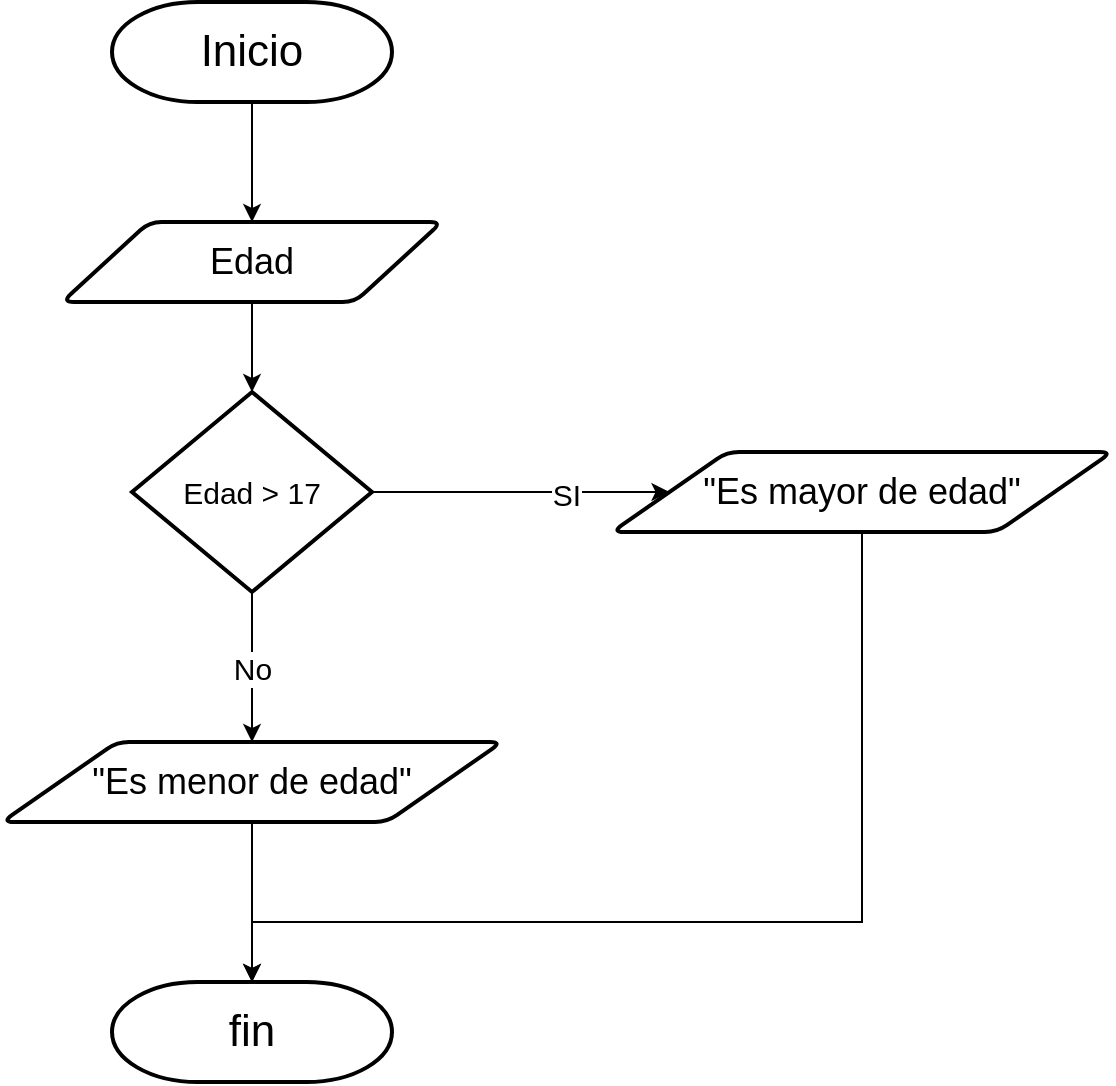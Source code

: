 <mxfile version="20.5.0" type="device" pages="2"><diagram id="O5j9rF-9G3eWhNWAc8YI" name="Persona_Mayor_Menor"><mxGraphModel dx="1247" dy="777" grid="0" gridSize="10" guides="1" tooltips="1" connect="1" arrows="1" fold="1" page="1" pageScale="1" pageWidth="827" pageHeight="1169" math="0" shadow="0"><root><mxCell id="0"/><mxCell id="1" parent="0"/><mxCell id="nQtnHzPx89S7mtRWk-l--7" style="edgeStyle=orthogonalEdgeStyle;rounded=0;orthogonalLoop=1;jettySize=auto;html=1;exitX=0.5;exitY=1;exitDx=0;exitDy=0;exitPerimeter=0;entryX=0.5;entryY=0;entryDx=0;entryDy=0;fontSize=18;" parent="1" source="nQtnHzPx89S7mtRWk-l--1" target="nQtnHzPx89S7mtRWk-l--4" edge="1"><mxGeometry relative="1" as="geometry"/></mxCell><mxCell id="nQtnHzPx89S7mtRWk-l--1" value="Inicio" style="strokeWidth=2;html=1;shape=mxgraph.flowchart.terminator;whiteSpace=wrap;fontSize=22;" parent="1" vertex="1"><mxGeometry x="180" y="60" width="140" height="50" as="geometry"/></mxCell><mxCell id="nQtnHzPx89S7mtRWk-l--11" value="No" style="edgeStyle=orthogonalEdgeStyle;rounded=0;orthogonalLoop=1;jettySize=auto;html=1;exitX=0.5;exitY=1;exitDx=0;exitDy=0;exitPerimeter=0;entryX=0.5;entryY=0;entryDx=0;entryDy=0;fontSize=15;" parent="1" source="nQtnHzPx89S7mtRWk-l--3" target="nQtnHzPx89S7mtRWk-l--10" edge="1"><mxGeometry relative="1" as="geometry"/></mxCell><mxCell id="nQtnHzPx89S7mtRWk-l--12" style="edgeStyle=orthogonalEdgeStyle;rounded=0;orthogonalLoop=1;jettySize=auto;html=1;exitX=1;exitY=0.5;exitDx=0;exitDy=0;exitPerimeter=0;entryX=0;entryY=0.5;entryDx=0;entryDy=0;fontSize=15;" parent="1" source="nQtnHzPx89S7mtRWk-l--3" target="nQtnHzPx89S7mtRWk-l--9" edge="1"><mxGeometry relative="1" as="geometry"/></mxCell><mxCell id="nQtnHzPx89S7mtRWk-l--13" value="SI" style="edgeLabel;html=1;align=center;verticalAlign=middle;resizable=0;points=[];fontSize=15;" parent="nQtnHzPx89S7mtRWk-l--12" vertex="1" connectable="0"><mxGeometry x="0.299" y="-1" relative="1" as="geometry"><mxPoint as="offset"/></mxGeometry></mxCell><mxCell id="nQtnHzPx89S7mtRWk-l--3" value="Edad &amp;gt; 17" style="strokeWidth=2;html=1;shape=mxgraph.flowchart.decision;whiteSpace=wrap;fontSize=15;" parent="1" vertex="1"><mxGeometry x="190" y="255" width="120" height="100" as="geometry"/></mxCell><mxCell id="nQtnHzPx89S7mtRWk-l--8" style="edgeStyle=orthogonalEdgeStyle;rounded=0;orthogonalLoop=1;jettySize=auto;html=1;exitX=0.5;exitY=1;exitDx=0;exitDy=0;entryX=0.5;entryY=0;entryDx=0;entryDy=0;entryPerimeter=0;fontSize=18;" parent="1" source="nQtnHzPx89S7mtRWk-l--4" target="nQtnHzPx89S7mtRWk-l--3" edge="1"><mxGeometry relative="1" as="geometry"/></mxCell><mxCell id="nQtnHzPx89S7mtRWk-l--4" value="Edad" style="shape=parallelogram;html=1;strokeWidth=2;perimeter=parallelogramPerimeter;whiteSpace=wrap;rounded=1;arcSize=12;size=0.23;fontSize=18;" parent="1" vertex="1"><mxGeometry x="155" y="170" width="190" height="40" as="geometry"/></mxCell><mxCell id="nQtnHzPx89S7mtRWk-l--6" value="fin" style="strokeWidth=2;html=1;shape=mxgraph.flowchart.terminator;whiteSpace=wrap;fontSize=22;" parent="1" vertex="1"><mxGeometry x="180" y="550" width="140" height="50" as="geometry"/></mxCell><mxCell id="nQtnHzPx89S7mtRWk-l--15" style="edgeStyle=orthogonalEdgeStyle;rounded=0;orthogonalLoop=1;jettySize=auto;html=1;exitX=0.5;exitY=1;exitDx=0;exitDy=0;entryX=0.5;entryY=0;entryDx=0;entryDy=0;entryPerimeter=0;fontSize=15;" parent="1" source="nQtnHzPx89S7mtRWk-l--9" target="nQtnHzPx89S7mtRWk-l--6" edge="1"><mxGeometry relative="1" as="geometry"><Array as="points"><mxPoint x="555" y="520"/><mxPoint x="250" y="520"/></Array></mxGeometry></mxCell><mxCell id="nQtnHzPx89S7mtRWk-l--9" value="&quot;Es mayor de edad&quot;" style="shape=parallelogram;html=1;strokeWidth=2;perimeter=parallelogramPerimeter;whiteSpace=wrap;rounded=1;arcSize=12;size=0.23;fontSize=18;" parent="1" vertex="1"><mxGeometry x="430" y="285" width="250" height="40" as="geometry"/></mxCell><mxCell id="nQtnHzPx89S7mtRWk-l--14" style="edgeStyle=orthogonalEdgeStyle;rounded=0;orthogonalLoop=1;jettySize=auto;html=1;exitX=0.5;exitY=1;exitDx=0;exitDy=0;entryX=0.5;entryY=0;entryDx=0;entryDy=0;entryPerimeter=0;fontSize=15;" parent="1" source="nQtnHzPx89S7mtRWk-l--10" target="nQtnHzPx89S7mtRWk-l--6" edge="1"><mxGeometry relative="1" as="geometry"/></mxCell><mxCell id="nQtnHzPx89S7mtRWk-l--10" value="&quot;Es menor de edad&quot;" style="shape=parallelogram;html=1;strokeWidth=2;perimeter=parallelogramPerimeter;whiteSpace=wrap;rounded=1;arcSize=12;size=0.23;fontSize=18;" parent="1" vertex="1"><mxGeometry x="125" y="430" width="250" height="40" as="geometry"/></mxCell></root></mxGraphModel></diagram><diagram id="CXwxhDdnqxj9LervIBiR" name="Imprimir_Hola_10veces"><mxGraphModel dx="1647" dy="777" grid="0" gridSize="10" guides="1" tooltips="1" connect="1" arrows="1" fold="1" page="0" pageScale="1" pageWidth="827" pageHeight="1169" math="0" shadow="0"><root><mxCell id="0"/><mxCell id="1" parent="0"/><mxCell id="VKRKnXDYdDcGuXnA3r0z-1" value="Realizar un diagrama de flujo&lt;br&gt;que permita mostrar un mensaje &quot;Hola&quot; 10 veces" style="text;html=1;align=center;verticalAlign=middle;resizable=0;points=[];autosize=1;strokeColor=none;fillColor=none;fontSize=15;" parent="1" vertex="1"><mxGeometry x="195" width="350" height="50" as="geometry"/></mxCell><mxCell id="VKRKnXDYdDcGuXnA3r0z-2" value="Análisis:&amp;nbsp;&lt;br&gt;Entradas: No hay entrada&lt;br&gt;Salidas: El mensaje (10 veces)&lt;br&gt;" style="text;html=1;align=center;verticalAlign=middle;resizable=0;points=[];autosize=1;strokeColor=none;fillColor=none;fontSize=15;" parent="1" vertex="1"><mxGeometry y="50" width="230" height="70" as="geometry"/></mxCell><mxCell id="FAPHqtJeqNA8YwfDjZz6-1" value="" style="group" parent="1" vertex="1" connectable="0"><mxGeometry x="420" y="126" width="395" height="410" as="geometry"/></mxCell><mxCell id="VKRKnXDYdDcGuXnA3r0z-3" value="Inicio" style="strokeWidth=2;html=1;shape=mxgraph.flowchart.terminator;whiteSpace=wrap;fontSize=15;" parent="FAPHqtJeqNA8YwfDjZz6-1" vertex="1"><mxGeometry x="25" width="100" height="40" as="geometry"/></mxCell><mxCell id="VKRKnXDYdDcGuXnA3r0z-13" value="No" style="edgeStyle=orthogonalEdgeStyle;rounded=0;orthogonalLoop=1;jettySize=auto;html=1;exitX=0.5;exitY=1;exitDx=0;exitDy=0;exitPerimeter=0;fontSize=15;" parent="FAPHqtJeqNA8YwfDjZz6-1" source="VKRKnXDYdDcGuXnA3r0z-8" edge="1"><mxGeometry relative="1" as="geometry"><mxPoint x="75.345" y="370" as="targetPoint"/></mxGeometry></mxCell><mxCell id="VKRKnXDYdDcGuXnA3r0z-8" value="contador &amp;lt;= 10" style="strokeWidth=2;html=1;shape=mxgraph.flowchart.decision;whiteSpace=wrap;fontSize=15;" parent="FAPHqtJeqNA8YwfDjZz6-1" vertex="1"><mxGeometry y="190" width="150" height="100" as="geometry"/></mxCell><mxCell id="VKRKnXDYdDcGuXnA3r0z-11" style="edgeStyle=orthogonalEdgeStyle;rounded=0;orthogonalLoop=1;jettySize=auto;html=1;exitX=0.5;exitY=1;exitDx=0;exitDy=0;entryX=0.5;entryY=0;entryDx=0;entryDy=0;entryPerimeter=0;fontSize=15;" parent="FAPHqtJeqNA8YwfDjZz6-1" source="VKRKnXDYdDcGuXnA3r0z-9" target="VKRKnXDYdDcGuXnA3r0z-8" edge="1"><mxGeometry relative="1" as="geometry"/></mxCell><mxCell id="VKRKnXDYdDcGuXnA3r0z-9" value="contador = 1" style="rounded=0;whiteSpace=wrap;html=1;fontSize=15;" parent="FAPHqtJeqNA8YwfDjZz6-1" vertex="1"><mxGeometry x="15" y="70" width="120" height="40" as="geometry"/></mxCell><mxCell id="VKRKnXDYdDcGuXnA3r0z-10" style="edgeStyle=orthogonalEdgeStyle;rounded=0;orthogonalLoop=1;jettySize=auto;html=1;exitX=0.5;exitY=1;exitDx=0;exitDy=0;exitPerimeter=0;fontSize=15;" parent="FAPHqtJeqNA8YwfDjZz6-1" source="VKRKnXDYdDcGuXnA3r0z-3" target="VKRKnXDYdDcGuXnA3r0z-9" edge="1"><mxGeometry relative="1" as="geometry"/></mxCell><mxCell id="VKRKnXDYdDcGuXnA3r0z-14" value="&quot;Hola&quot;" style="shape=parallelogram;html=1;strokeWidth=2;perimeter=parallelogramPerimeter;whiteSpace=wrap;rounded=1;arcSize=12;size=0.23;fontSize=15;" parent="FAPHqtJeqNA8YwfDjZz6-1" vertex="1"><mxGeometry x="265" y="210" width="100" height="60" as="geometry"/></mxCell><mxCell id="VKRKnXDYdDcGuXnA3r0z-12" value="Si" style="edgeStyle=orthogonalEdgeStyle;rounded=0;orthogonalLoop=1;jettySize=auto;html=1;exitX=1;exitY=0.5;exitDx=0;exitDy=0;exitPerimeter=0;fontSize=15;entryX=0;entryY=0.5;entryDx=0;entryDy=0;" parent="FAPHqtJeqNA8YwfDjZz6-1" source="VKRKnXDYdDcGuXnA3r0z-8" target="VKRKnXDYdDcGuXnA3r0z-14" edge="1"><mxGeometry relative="1" as="geometry"><mxPoint x="295" y="199.862" as="targetPoint"/></mxGeometry></mxCell><mxCell id="VKRKnXDYdDcGuXnA3r0z-15" value="Fin" style="strokeWidth=2;html=1;shape=mxgraph.flowchart.terminator;whiteSpace=wrap;fontSize=15;" parent="FAPHqtJeqNA8YwfDjZz6-1" vertex="1"><mxGeometry x="25" y="370" width="100" height="40" as="geometry"/></mxCell><mxCell id="VKRKnXDYdDcGuXnA3r0z-19" style="edgeStyle=orthogonalEdgeStyle;rounded=0;orthogonalLoop=1;jettySize=auto;html=1;exitX=1;exitY=0.5;exitDx=0;exitDy=0;fontSize=15;" parent="FAPHqtJeqNA8YwfDjZz6-1" source="VKRKnXDYdDcGuXnA3r0z-17" edge="1"><mxGeometry relative="1" as="geometry"><mxPoint x="75" y="190.0" as="targetPoint"/><Array as="points"><mxPoint x="395" y="320"/><mxPoint x="395" y="150"/><mxPoint x="75" y="150"/></Array></mxGeometry></mxCell><mxCell id="VKRKnXDYdDcGuXnA3r0z-17" value="contador = contador + 1" style="rounded=0;whiteSpace=wrap;html=1;fontSize=15;" parent="FAPHqtJeqNA8YwfDjZz6-1" vertex="1"><mxGeometry x="255" y="300" width="120" height="40" as="geometry"/></mxCell><mxCell id="VKRKnXDYdDcGuXnA3r0z-18" style="edgeStyle=orthogonalEdgeStyle;rounded=0;orthogonalLoop=1;jettySize=auto;html=1;exitX=0.5;exitY=1;exitDx=0;exitDy=0;fontSize=15;" parent="FAPHqtJeqNA8YwfDjZz6-1" source="VKRKnXDYdDcGuXnA3r0z-14" target="VKRKnXDYdDcGuXnA3r0z-17" edge="1"><mxGeometry relative="1" as="geometry"/></mxCell><mxCell id="FAPHqtJeqNA8YwfDjZz6-2" value="Algoritmo Hola_10veces&lt;br&gt;Inicio&lt;br&gt;1. Definir un contador que inicie en 1.&lt;br&gt;2. Si el contador es menor o igual a 10&lt;br&gt;&amp;nbsp; &amp;nbsp; Ir al paso 3, de lo contrario voy al paso 5.&lt;br&gt;&lt;span style=&quot;white-space: pre;&quot;&gt;&#9;&lt;/span&gt;3. Mostrar el mensaje &quot;Hola&quot;.&lt;br&gt;&lt;span style=&quot;white-space: pre;&quot;&gt;&#9;&lt;/span&gt;4. Aumentar en 1 el contador, ir al paso 2.&lt;br&gt;5. Salir&lt;br&gt;FIn" style="text;html=1;align=left;verticalAlign=middle;resizable=0;points=[];autosize=1;strokeColor=none;fillColor=none;fontSize=24;" parent="1" vertex="1"><mxGeometry x="-122" y="148" width="515" height="271" as="geometry"/></mxCell><mxCell id="FAPHqtJeqNA8YwfDjZz6-3" value="Pseudocodigo Hola_10veces&lt;br&gt;Inicio&lt;br&gt;para contador = 1&lt;br&gt;ciclo: si contador &amp;lt;= 10 hacer&lt;br&gt;&lt;span style=&quot;white-space: pre;&quot;&gt;&#9;&lt;/span&gt;Mostrar &quot;Hola&quot;&lt;br&gt;&lt;span style=&quot;white-space: pre;&quot;&gt;&#9;&lt;/span&gt;contador = contador + 1&lt;br&gt;&lt;span style=&quot;white-space: pre;&quot;&gt;&#9;&lt;/span&gt;regresar a ciclo.&lt;br&gt;FIn" style="text;html=1;align=left;verticalAlign=middle;resizable=0;points=[];autosize=1;strokeColor=none;fillColor=none;fontSize=24;" parent="1" vertex="1"><mxGeometry x="-122" y="454" width="331" height="242" as="geometry"/></mxCell></root></mxGraphModel></diagram></mxfile>